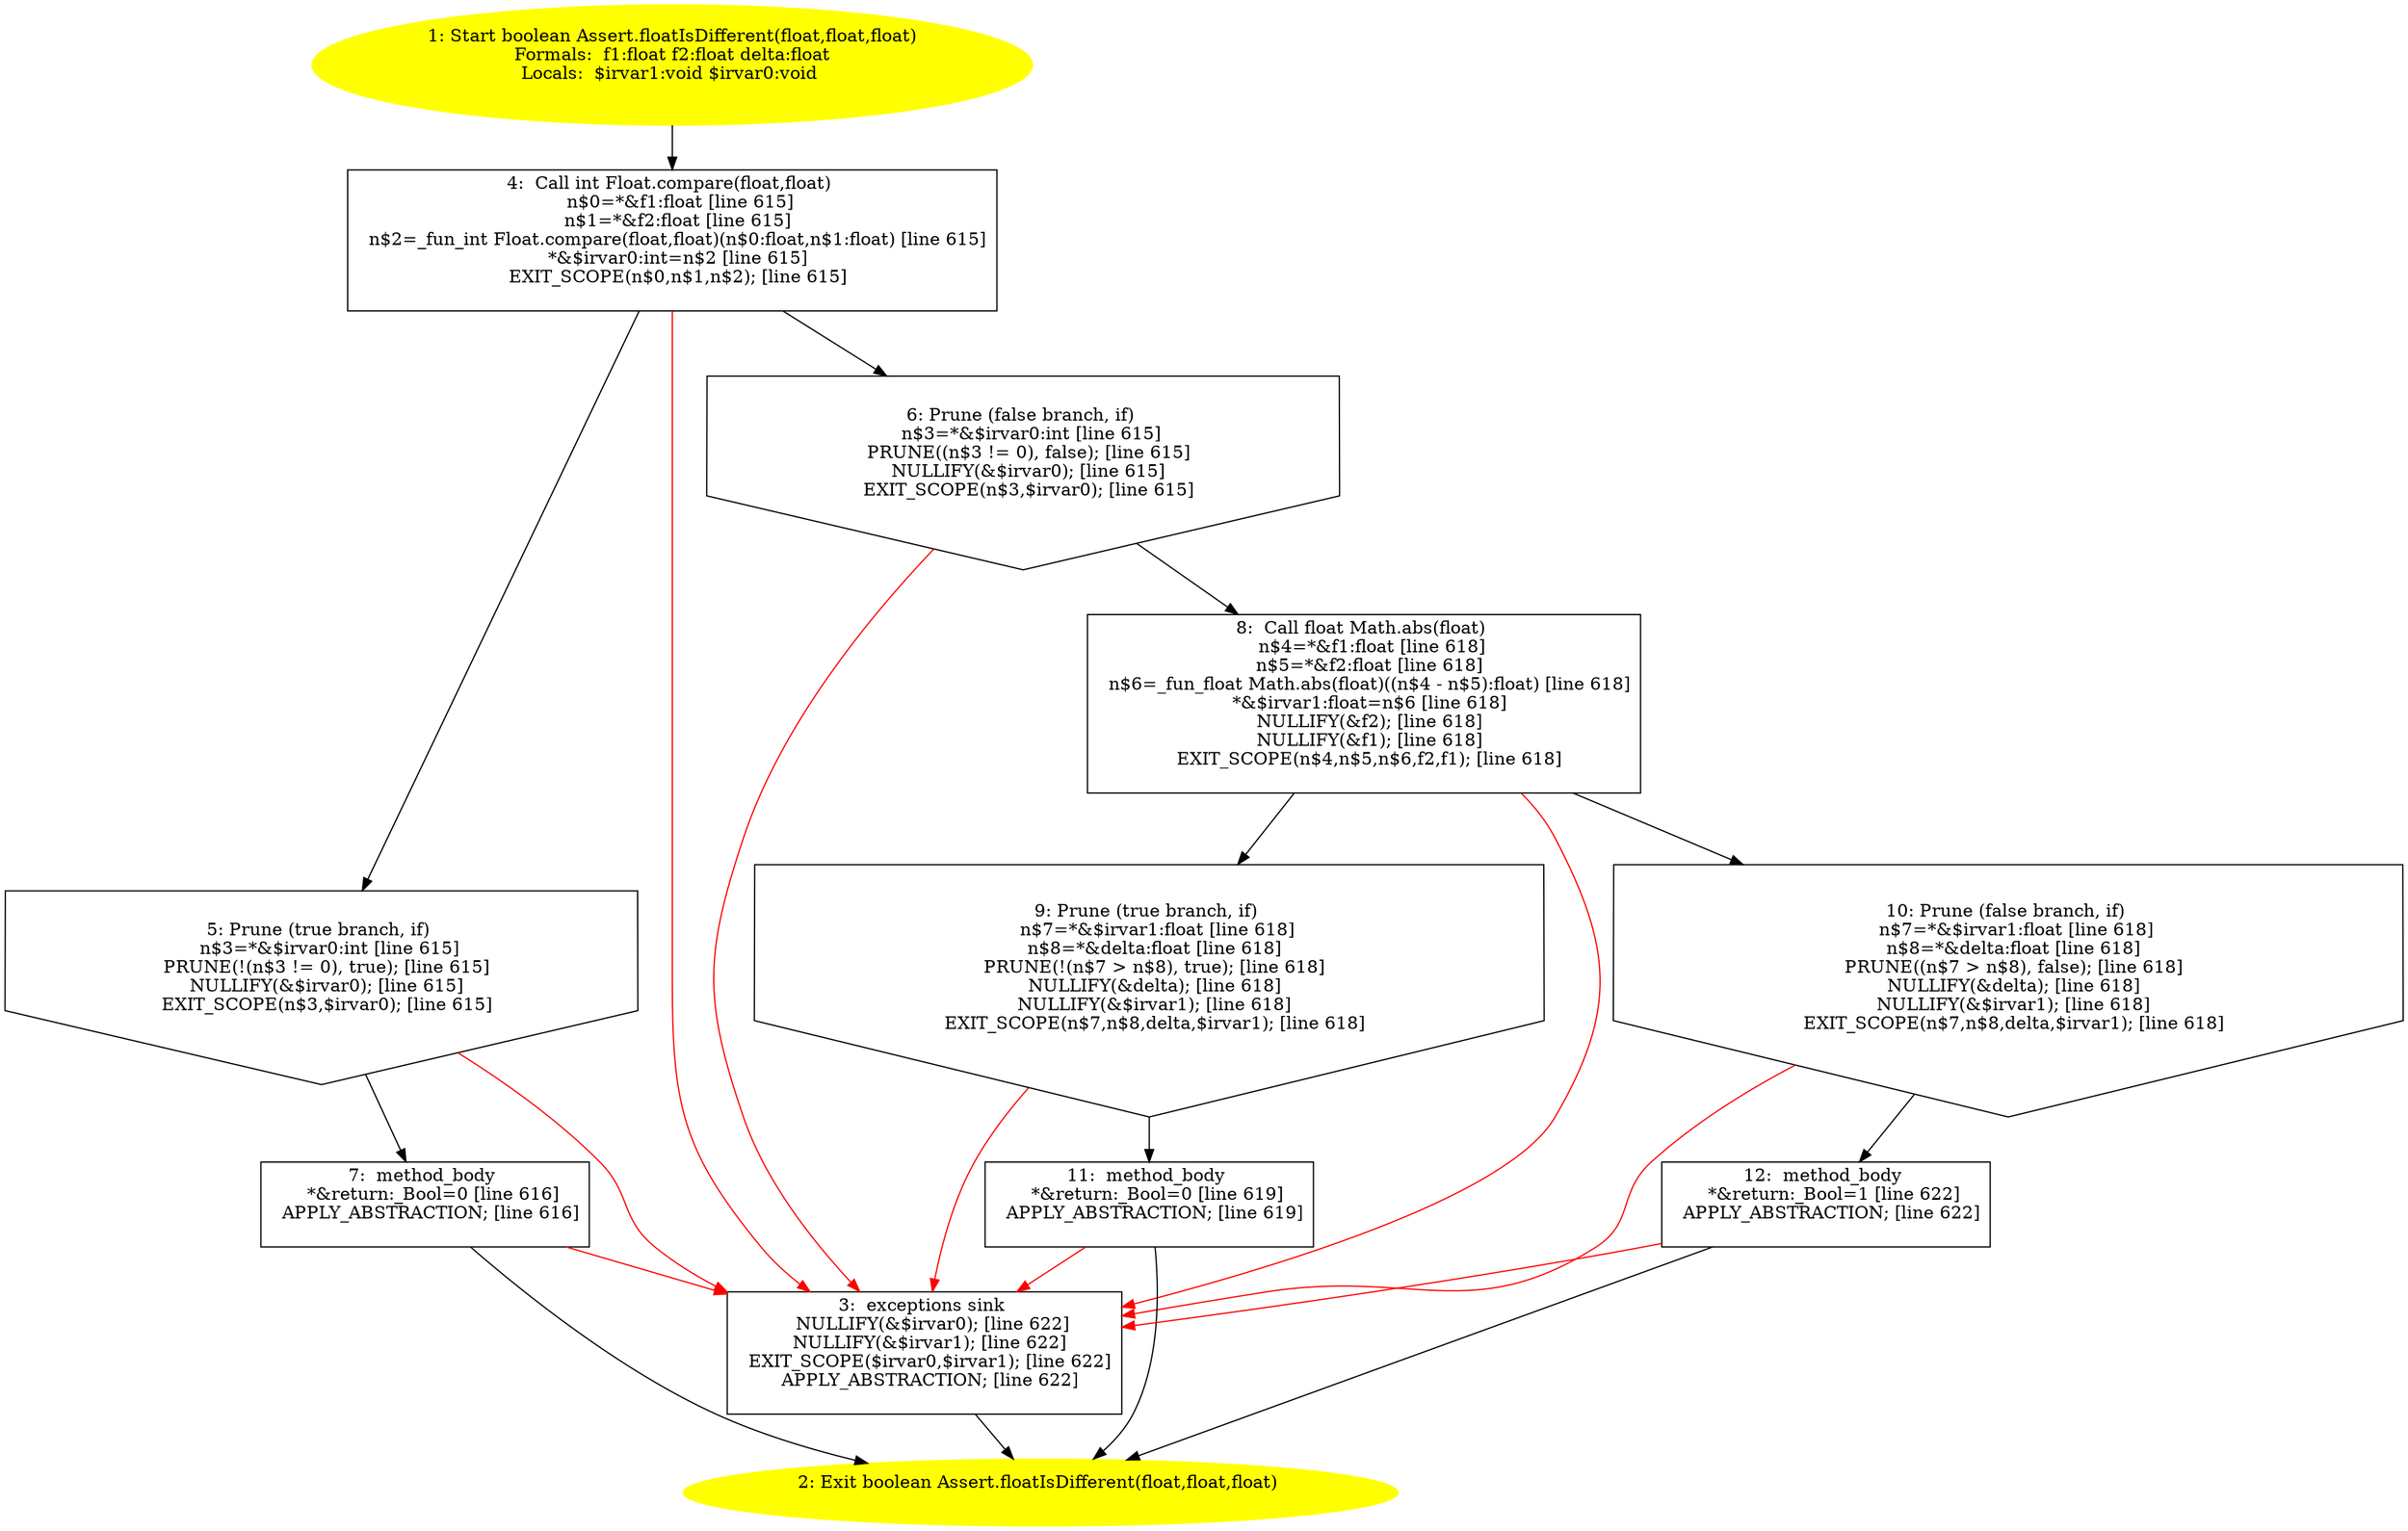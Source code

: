 /* @generated */
digraph cfg {
"org.junit.Assert.floatIsDifferent(float,float,float):boolean.ff4b78b5c01d632435ab987ea22e0473_1" [label="1: Start boolean Assert.floatIsDifferent(float,float,float)\nFormals:  f1:float f2:float delta:float\nLocals:  $irvar1:void $irvar0:void \n  " color=yellow style=filled]
	

	 "org.junit.Assert.floatIsDifferent(float,float,float):boolean.ff4b78b5c01d632435ab987ea22e0473_1" -> "org.junit.Assert.floatIsDifferent(float,float,float):boolean.ff4b78b5c01d632435ab987ea22e0473_4" ;
"org.junit.Assert.floatIsDifferent(float,float,float):boolean.ff4b78b5c01d632435ab987ea22e0473_2" [label="2: Exit boolean Assert.floatIsDifferent(float,float,float) \n  " color=yellow style=filled]
	

"org.junit.Assert.floatIsDifferent(float,float,float):boolean.ff4b78b5c01d632435ab987ea22e0473_3" [label="3:  exceptions sink \n   NULLIFY(&$irvar0); [line 622]\n  NULLIFY(&$irvar1); [line 622]\n  EXIT_SCOPE($irvar0,$irvar1); [line 622]\n  APPLY_ABSTRACTION; [line 622]\n " shape="box"]
	

	 "org.junit.Assert.floatIsDifferent(float,float,float):boolean.ff4b78b5c01d632435ab987ea22e0473_3" -> "org.junit.Assert.floatIsDifferent(float,float,float):boolean.ff4b78b5c01d632435ab987ea22e0473_2" ;
"org.junit.Assert.floatIsDifferent(float,float,float):boolean.ff4b78b5c01d632435ab987ea22e0473_4" [label="4:  Call int Float.compare(float,float) \n   n$0=*&f1:float [line 615]\n  n$1=*&f2:float [line 615]\n  n$2=_fun_int Float.compare(float,float)(n$0:float,n$1:float) [line 615]\n  *&$irvar0:int=n$2 [line 615]\n  EXIT_SCOPE(n$0,n$1,n$2); [line 615]\n " shape="box"]
	

	 "org.junit.Assert.floatIsDifferent(float,float,float):boolean.ff4b78b5c01d632435ab987ea22e0473_4" -> "org.junit.Assert.floatIsDifferent(float,float,float):boolean.ff4b78b5c01d632435ab987ea22e0473_5" ;
	 "org.junit.Assert.floatIsDifferent(float,float,float):boolean.ff4b78b5c01d632435ab987ea22e0473_4" -> "org.junit.Assert.floatIsDifferent(float,float,float):boolean.ff4b78b5c01d632435ab987ea22e0473_6" ;
	 "org.junit.Assert.floatIsDifferent(float,float,float):boolean.ff4b78b5c01d632435ab987ea22e0473_4" -> "org.junit.Assert.floatIsDifferent(float,float,float):boolean.ff4b78b5c01d632435ab987ea22e0473_3" [color="red" ];
"org.junit.Assert.floatIsDifferent(float,float,float):boolean.ff4b78b5c01d632435ab987ea22e0473_5" [label="5: Prune (true branch, if) \n   n$3=*&$irvar0:int [line 615]\n  PRUNE(!(n$3 != 0), true); [line 615]\n  NULLIFY(&$irvar0); [line 615]\n  EXIT_SCOPE(n$3,$irvar0); [line 615]\n " shape="invhouse"]
	

	 "org.junit.Assert.floatIsDifferent(float,float,float):boolean.ff4b78b5c01d632435ab987ea22e0473_5" -> "org.junit.Assert.floatIsDifferent(float,float,float):boolean.ff4b78b5c01d632435ab987ea22e0473_7" ;
	 "org.junit.Assert.floatIsDifferent(float,float,float):boolean.ff4b78b5c01d632435ab987ea22e0473_5" -> "org.junit.Assert.floatIsDifferent(float,float,float):boolean.ff4b78b5c01d632435ab987ea22e0473_3" [color="red" ];
"org.junit.Assert.floatIsDifferent(float,float,float):boolean.ff4b78b5c01d632435ab987ea22e0473_6" [label="6: Prune (false branch, if) \n   n$3=*&$irvar0:int [line 615]\n  PRUNE((n$3 != 0), false); [line 615]\n  NULLIFY(&$irvar0); [line 615]\n  EXIT_SCOPE(n$3,$irvar0); [line 615]\n " shape="invhouse"]
	

	 "org.junit.Assert.floatIsDifferent(float,float,float):boolean.ff4b78b5c01d632435ab987ea22e0473_6" -> "org.junit.Assert.floatIsDifferent(float,float,float):boolean.ff4b78b5c01d632435ab987ea22e0473_8" ;
	 "org.junit.Assert.floatIsDifferent(float,float,float):boolean.ff4b78b5c01d632435ab987ea22e0473_6" -> "org.junit.Assert.floatIsDifferent(float,float,float):boolean.ff4b78b5c01d632435ab987ea22e0473_3" [color="red" ];
"org.junit.Assert.floatIsDifferent(float,float,float):boolean.ff4b78b5c01d632435ab987ea22e0473_7" [label="7:  method_body \n   *&return:_Bool=0 [line 616]\n  APPLY_ABSTRACTION; [line 616]\n " shape="box"]
	

	 "org.junit.Assert.floatIsDifferent(float,float,float):boolean.ff4b78b5c01d632435ab987ea22e0473_7" -> "org.junit.Assert.floatIsDifferent(float,float,float):boolean.ff4b78b5c01d632435ab987ea22e0473_2" ;
	 "org.junit.Assert.floatIsDifferent(float,float,float):boolean.ff4b78b5c01d632435ab987ea22e0473_7" -> "org.junit.Assert.floatIsDifferent(float,float,float):boolean.ff4b78b5c01d632435ab987ea22e0473_3" [color="red" ];
"org.junit.Assert.floatIsDifferent(float,float,float):boolean.ff4b78b5c01d632435ab987ea22e0473_8" [label="8:  Call float Math.abs(float) \n   n$4=*&f1:float [line 618]\n  n$5=*&f2:float [line 618]\n  n$6=_fun_float Math.abs(float)((n$4 - n$5):float) [line 618]\n  *&$irvar1:float=n$6 [line 618]\n  NULLIFY(&f2); [line 618]\n  NULLIFY(&f1); [line 618]\n  EXIT_SCOPE(n$4,n$5,n$6,f2,f1); [line 618]\n " shape="box"]
	

	 "org.junit.Assert.floatIsDifferent(float,float,float):boolean.ff4b78b5c01d632435ab987ea22e0473_8" -> "org.junit.Assert.floatIsDifferent(float,float,float):boolean.ff4b78b5c01d632435ab987ea22e0473_9" ;
	 "org.junit.Assert.floatIsDifferent(float,float,float):boolean.ff4b78b5c01d632435ab987ea22e0473_8" -> "org.junit.Assert.floatIsDifferent(float,float,float):boolean.ff4b78b5c01d632435ab987ea22e0473_10" ;
	 "org.junit.Assert.floatIsDifferent(float,float,float):boolean.ff4b78b5c01d632435ab987ea22e0473_8" -> "org.junit.Assert.floatIsDifferent(float,float,float):boolean.ff4b78b5c01d632435ab987ea22e0473_3" [color="red" ];
"org.junit.Assert.floatIsDifferent(float,float,float):boolean.ff4b78b5c01d632435ab987ea22e0473_9" [label="9: Prune (true branch, if) \n   n$7=*&$irvar1:float [line 618]\n  n$8=*&delta:float [line 618]\n  PRUNE(!(n$7 > n$8), true); [line 618]\n  NULLIFY(&delta); [line 618]\n  NULLIFY(&$irvar1); [line 618]\n  EXIT_SCOPE(n$7,n$8,delta,$irvar1); [line 618]\n " shape="invhouse"]
	

	 "org.junit.Assert.floatIsDifferent(float,float,float):boolean.ff4b78b5c01d632435ab987ea22e0473_9" -> "org.junit.Assert.floatIsDifferent(float,float,float):boolean.ff4b78b5c01d632435ab987ea22e0473_11" ;
	 "org.junit.Assert.floatIsDifferent(float,float,float):boolean.ff4b78b5c01d632435ab987ea22e0473_9" -> "org.junit.Assert.floatIsDifferent(float,float,float):boolean.ff4b78b5c01d632435ab987ea22e0473_3" [color="red" ];
"org.junit.Assert.floatIsDifferent(float,float,float):boolean.ff4b78b5c01d632435ab987ea22e0473_10" [label="10: Prune (false branch, if) \n   n$7=*&$irvar1:float [line 618]\n  n$8=*&delta:float [line 618]\n  PRUNE((n$7 > n$8), false); [line 618]\n  NULLIFY(&delta); [line 618]\n  NULLIFY(&$irvar1); [line 618]\n  EXIT_SCOPE(n$7,n$8,delta,$irvar1); [line 618]\n " shape="invhouse"]
	

	 "org.junit.Assert.floatIsDifferent(float,float,float):boolean.ff4b78b5c01d632435ab987ea22e0473_10" -> "org.junit.Assert.floatIsDifferent(float,float,float):boolean.ff4b78b5c01d632435ab987ea22e0473_12" ;
	 "org.junit.Assert.floatIsDifferent(float,float,float):boolean.ff4b78b5c01d632435ab987ea22e0473_10" -> "org.junit.Assert.floatIsDifferent(float,float,float):boolean.ff4b78b5c01d632435ab987ea22e0473_3" [color="red" ];
"org.junit.Assert.floatIsDifferent(float,float,float):boolean.ff4b78b5c01d632435ab987ea22e0473_11" [label="11:  method_body \n   *&return:_Bool=0 [line 619]\n  APPLY_ABSTRACTION; [line 619]\n " shape="box"]
	

	 "org.junit.Assert.floatIsDifferent(float,float,float):boolean.ff4b78b5c01d632435ab987ea22e0473_11" -> "org.junit.Assert.floatIsDifferent(float,float,float):boolean.ff4b78b5c01d632435ab987ea22e0473_2" ;
	 "org.junit.Assert.floatIsDifferent(float,float,float):boolean.ff4b78b5c01d632435ab987ea22e0473_11" -> "org.junit.Assert.floatIsDifferent(float,float,float):boolean.ff4b78b5c01d632435ab987ea22e0473_3" [color="red" ];
"org.junit.Assert.floatIsDifferent(float,float,float):boolean.ff4b78b5c01d632435ab987ea22e0473_12" [label="12:  method_body \n   *&return:_Bool=1 [line 622]\n  APPLY_ABSTRACTION; [line 622]\n " shape="box"]
	

	 "org.junit.Assert.floatIsDifferent(float,float,float):boolean.ff4b78b5c01d632435ab987ea22e0473_12" -> "org.junit.Assert.floatIsDifferent(float,float,float):boolean.ff4b78b5c01d632435ab987ea22e0473_2" ;
	 "org.junit.Assert.floatIsDifferent(float,float,float):boolean.ff4b78b5c01d632435ab987ea22e0473_12" -> "org.junit.Assert.floatIsDifferent(float,float,float):boolean.ff4b78b5c01d632435ab987ea22e0473_3" [color="red" ];
}
